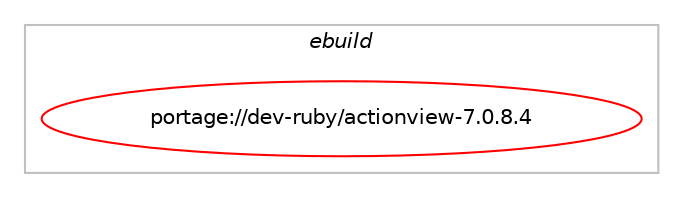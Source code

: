 digraph prolog {

# *************
# Graph options
# *************

newrank=true;
concentrate=true;
compound=true;
graph [rankdir=LR,fontname=Helvetica,fontsize=10,ranksep=1.5];#, ranksep=2.5, nodesep=0.2];
edge  [arrowhead=vee];
node  [fontname=Helvetica,fontsize=10];

# **********
# The ebuild
# **********

subgraph cluster_leftcol {
color=gray;
label=<<i>ebuild</i>>;
id [label="portage://dev-ruby/actionview-7.0.8.4", color=red, width=4, href="../dev-ruby/actionview-7.0.8.4.svg"];
}

# ****************
# The dependencies
# ****************

subgraph cluster_midcol {
color=gray;
label=<<i>dependencies</i>>;
subgraph cluster_compile {
fillcolor="#eeeeee";
style=filled;
label=<<i>compile</i>>;
# *** BEGIN UNKNOWN DEPENDENCY TYPE (TODO) ***
# id -> equal(use_conditional_group(positive,ruby_targets_ruby31,portage://dev-ruby/actionview-7.0.8.4,[package_dependency(portage://dev-ruby/actionview-7.0.8.4,install,no,dev-lang,ruby,none,[,,],[slot(3.1)],[])]))
# *** END UNKNOWN DEPENDENCY TYPE (TODO) ***

# *** BEGIN UNKNOWN DEPENDENCY TYPE (TODO) ***
# id -> equal(use_conditional_group(positive,ruby_targets_ruby31,portage://dev-ruby/actionview-7.0.8.4,[package_dependency(portage://dev-ruby/actionview-7.0.8.4,install,no,virtual,rubygems,none,[,,],[],[use(enable(ruby_targets_ruby31),negative)])]))
# *** END UNKNOWN DEPENDENCY TYPE (TODO) ***

# *** BEGIN UNKNOWN DEPENDENCY TYPE (TODO) ***
# id -> equal(use_conditional_group(positive,ruby_targets_ruby32,portage://dev-ruby/actionview-7.0.8.4,[package_dependency(portage://dev-ruby/actionview-7.0.8.4,install,no,dev-lang,ruby,none,[,,],[slot(3.2)],[])]))
# *** END UNKNOWN DEPENDENCY TYPE (TODO) ***

# *** BEGIN UNKNOWN DEPENDENCY TYPE (TODO) ***
# id -> equal(use_conditional_group(positive,ruby_targets_ruby32,portage://dev-ruby/actionview-7.0.8.4,[package_dependency(portage://dev-ruby/actionview-7.0.8.4,install,no,virtual,rubygems,none,[,,],[],[use(enable(ruby_targets_ruby32),negative)])]))
# *** END UNKNOWN DEPENDENCY TYPE (TODO) ***

}
subgraph cluster_compileandrun {
fillcolor="#eeeeee";
style=filled;
label=<<i>compile and run</i>>;
}
subgraph cluster_run {
fillcolor="#eeeeee";
style=filled;
label=<<i>run</i>>;
# *** BEGIN UNKNOWN DEPENDENCY TYPE (TODO) ***
# id -> equal(use_conditional_group(positive,ruby_targets_ruby31,portage://dev-ruby/actionview-7.0.8.4,[package_dependency(portage://dev-ruby/actionview-7.0.8.4,run,no,dev-lang,ruby,none,[,,],[slot(3.1)],[])]))
# *** END UNKNOWN DEPENDENCY TYPE (TODO) ***

# *** BEGIN UNKNOWN DEPENDENCY TYPE (TODO) ***
# id -> equal(use_conditional_group(positive,ruby_targets_ruby31,portage://dev-ruby/actionview-7.0.8.4,[package_dependency(portage://dev-ruby/actionview-7.0.8.4,run,no,dev-ruby,activesupport,tilde,[7.0.8.4,,,7.0.8.4],[],[use(enable(ruby_targets_ruby31),negative)]),package_dependency(portage://dev-ruby/actionview-7.0.8.4,run,no,dev-ruby,builder,greaterequal,[3.1,,,3.1],any_different_slot,[use(enable(ruby_targets_ruby31),negative)]),package_dependency(portage://dev-ruby/actionview-7.0.8.4,run,no,dev-ruby,builder,equal,[3*,,,3*],any_different_slot,[use(enable(ruby_targets_ruby31),negative)]),package_dependency(portage://dev-ruby/actionview-7.0.8.4,run,no,dev-ruby,erubi,greaterequal,[1.4,,,1.4],[slot(0)],[use(enable(ruby_targets_ruby31),negative)]),package_dependency(portage://dev-ruby/actionview-7.0.8.4,run,no,dev-ruby,rails-html-sanitizer,greaterequal,[1.2.0,,,1.2.0],[slot(1)],[use(enable(ruby_targets_ruby31),negative)]),package_dependency(portage://dev-ruby/actionview-7.0.8.4,run,no,dev-ruby,rails-dom-testing,none,[,,],[slot(2)],[use(enable(ruby_targets_ruby31),negative)])]))
# *** END UNKNOWN DEPENDENCY TYPE (TODO) ***

# *** BEGIN UNKNOWN DEPENDENCY TYPE (TODO) ***
# id -> equal(use_conditional_group(positive,ruby_targets_ruby31,portage://dev-ruby/actionview-7.0.8.4,[package_dependency(portage://dev-ruby/actionview-7.0.8.4,run,no,virtual,rubygems,none,[,,],[],[use(enable(ruby_targets_ruby31),negative)])]))
# *** END UNKNOWN DEPENDENCY TYPE (TODO) ***

# *** BEGIN UNKNOWN DEPENDENCY TYPE (TODO) ***
# id -> equal(use_conditional_group(positive,ruby_targets_ruby32,portage://dev-ruby/actionview-7.0.8.4,[package_dependency(portage://dev-ruby/actionview-7.0.8.4,run,no,dev-lang,ruby,none,[,,],[slot(3.2)],[])]))
# *** END UNKNOWN DEPENDENCY TYPE (TODO) ***

# *** BEGIN UNKNOWN DEPENDENCY TYPE (TODO) ***
# id -> equal(use_conditional_group(positive,ruby_targets_ruby32,portage://dev-ruby/actionview-7.0.8.4,[package_dependency(portage://dev-ruby/actionview-7.0.8.4,run,no,dev-ruby,activesupport,tilde,[7.0.8.4,,,7.0.8.4],[],[use(enable(ruby_targets_ruby32),negative)]),package_dependency(portage://dev-ruby/actionview-7.0.8.4,run,no,dev-ruby,builder,greaterequal,[3.1,,,3.1],any_different_slot,[use(enable(ruby_targets_ruby32),negative)]),package_dependency(portage://dev-ruby/actionview-7.0.8.4,run,no,dev-ruby,builder,equal,[3*,,,3*],any_different_slot,[use(enable(ruby_targets_ruby32),negative)]),package_dependency(portage://dev-ruby/actionview-7.0.8.4,run,no,dev-ruby,erubi,greaterequal,[1.4,,,1.4],[slot(0)],[use(enable(ruby_targets_ruby32),negative)]),package_dependency(portage://dev-ruby/actionview-7.0.8.4,run,no,dev-ruby,rails-html-sanitizer,greaterequal,[1.2.0,,,1.2.0],[slot(1)],[use(enable(ruby_targets_ruby32),negative)]),package_dependency(portage://dev-ruby/actionview-7.0.8.4,run,no,dev-ruby,rails-dom-testing,none,[,,],[slot(2)],[use(enable(ruby_targets_ruby32),negative)])]))
# *** END UNKNOWN DEPENDENCY TYPE (TODO) ***

# *** BEGIN UNKNOWN DEPENDENCY TYPE (TODO) ***
# id -> equal(use_conditional_group(positive,ruby_targets_ruby32,portage://dev-ruby/actionview-7.0.8.4,[package_dependency(portage://dev-ruby/actionview-7.0.8.4,run,no,virtual,rubygems,none,[,,],[],[use(enable(ruby_targets_ruby32),negative)])]))
# *** END UNKNOWN DEPENDENCY TYPE (TODO) ***

}
}

# **************
# The candidates
# **************

subgraph cluster_choices {
rank=same;
color=gray;
label=<<i>candidates</i>>;

}

}
